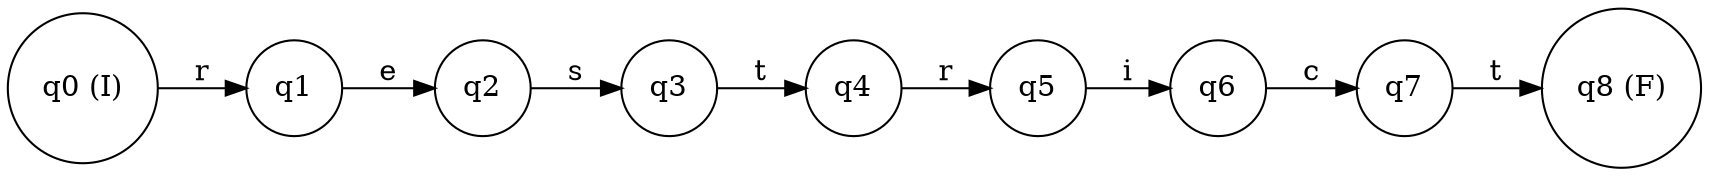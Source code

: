 digraph finite_state_machine {
rankdir=LR;
node [shape = circle];
q0 [label="q0 (I)"];
q1 [label="q1"];
q2 [label="q2"];
q3 [label="q3"];
q4 [label="q4"];
q5 [label="q5"];
q6 [label="q6"];
q7 [label="q7"];
q8 [label="q8 (F)"];
q0 -> q1 [label="r"];
q1 -> q2 [label="e"];
q2 -> q3 [label="s"];
q3 -> q4 [label="t"];
q4 -> q5 [label="r"];
q5 -> q6 [label="i"];
q6 -> q7 [label="c"];
q7 -> q8 [label="t"];
}